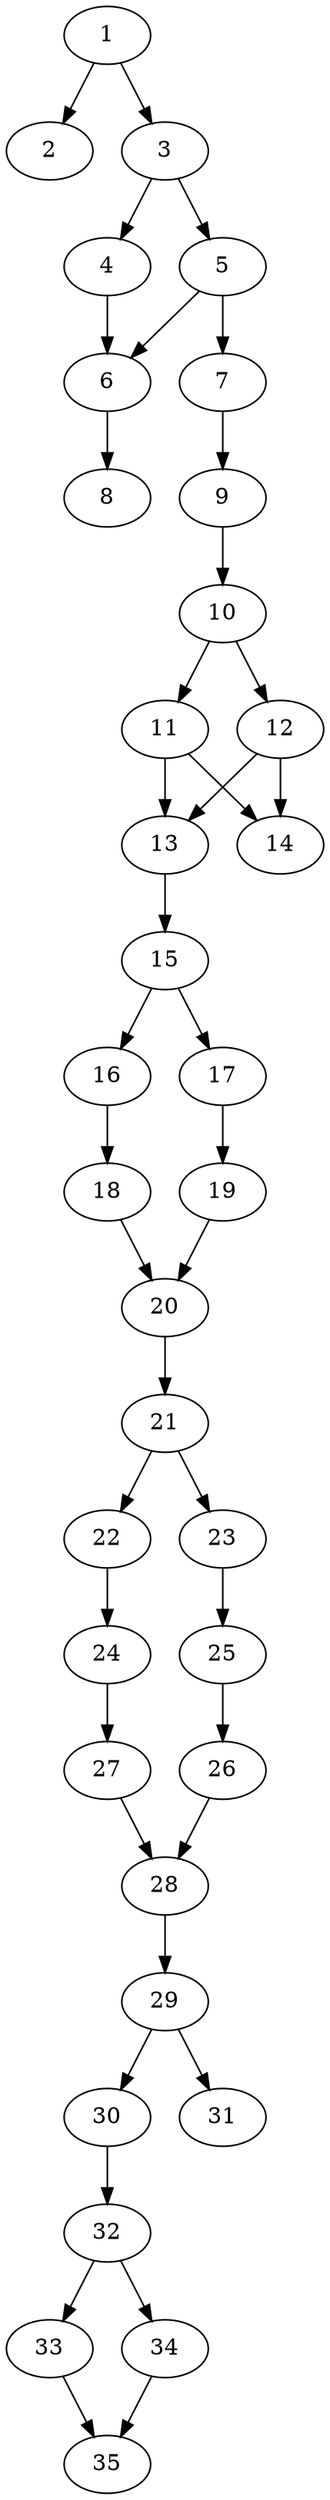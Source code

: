 // DAG automatically generated by daggen at Thu Oct  3 14:05:36 2019
// ./daggen --dot -n 35 --ccr 0.4 --fat 0.3 --regular 0.5 --density 0.7 --mindata 5242880 --maxdata 52428800 
digraph G {
  1 [size="60554240", alpha="0.14", expect_size="24221696"] 
  1 -> 2 [size ="24221696"]
  1 -> 3 [size ="24221696"]
  2 [size="126673920", alpha="0.18", expect_size="50669568"] 
  3 [size="122652160", alpha="0.12", expect_size="49060864"] 
  3 -> 4 [size ="49060864"]
  3 -> 5 [size ="49060864"]
  4 [size="45864960", alpha="0.05", expect_size="18345984"] 
  4 -> 6 [size ="18345984"]
  5 [size="22228480", alpha="0.07", expect_size="8891392"] 
  5 -> 6 [size ="8891392"]
  5 -> 7 [size ="8891392"]
  6 [size="93322240", alpha="0.11", expect_size="37328896"] 
  6 -> 8 [size ="37328896"]
  7 [size="48660480", alpha="0.16", expect_size="19464192"] 
  7 -> 9 [size ="19464192"]
  8 [size="65492480", alpha="0.16", expect_size="26196992"] 
  9 [size="54105600", alpha="0.18", expect_size="21642240"] 
  9 -> 10 [size ="21642240"]
  10 [size="41328640", alpha="0.09", expect_size="16531456"] 
  10 -> 11 [size ="16531456"]
  10 -> 12 [size ="16531456"]
  11 [size="66204160", alpha="0.02", expect_size="26481664"] 
  11 -> 13 [size ="26481664"]
  11 -> 14 [size ="26481664"]
  12 [size="28352000", alpha="0.05", expect_size="11340800"] 
  12 -> 13 [size ="11340800"]
  12 -> 14 [size ="11340800"]
  13 [size="18414080", alpha="0.09", expect_size="7365632"] 
  13 -> 15 [size ="7365632"]
  14 [size="91476480", alpha="0.03", expect_size="36590592"] 
  15 [size="123691520", alpha="0.15", expect_size="49476608"] 
  15 -> 16 [size ="49476608"]
  15 -> 17 [size ="49476608"]
  16 [size="48839680", alpha="0.19", expect_size="19535872"] 
  16 -> 18 [size ="19535872"]
  17 [size="113233920", alpha="0.16", expect_size="45293568"] 
  17 -> 19 [size ="45293568"]
  18 [size="92313600", alpha="0.05", expect_size="36925440"] 
  18 -> 20 [size ="36925440"]
  19 [size="67235840", alpha="0.00", expect_size="26894336"] 
  19 -> 20 [size ="26894336"]
  20 [size="56788480", alpha="0.03", expect_size="22715392"] 
  20 -> 21 [size ="22715392"]
  21 [size="107233280", alpha="0.14", expect_size="42893312"] 
  21 -> 22 [size ="42893312"]
  21 -> 23 [size ="42893312"]
  22 [size="118528000", alpha="0.04", expect_size="47411200"] 
  22 -> 24 [size ="47411200"]
  23 [size="32291840", alpha="0.12", expect_size="12916736"] 
  23 -> 25 [size ="12916736"]
  24 [size="84764160", alpha="0.06", expect_size="33905664"] 
  24 -> 27 [size ="33905664"]
  25 [size="100843520", alpha="0.02", expect_size="40337408"] 
  25 -> 26 [size ="40337408"]
  26 [size="70673920", alpha="0.11", expect_size="28269568"] 
  26 -> 28 [size ="28269568"]
  27 [size="62261760", alpha="0.06", expect_size="24904704"] 
  27 -> 28 [size ="24904704"]
  28 [size="39306240", alpha="0.10", expect_size="15722496"] 
  28 -> 29 [size ="15722496"]
  29 [size="69204480", alpha="0.01", expect_size="27681792"] 
  29 -> 30 [size ="27681792"]
  29 -> 31 [size ="27681792"]
  30 [size="72035840", alpha="0.17", expect_size="28814336"] 
  30 -> 32 [size ="28814336"]
  31 [size="90304000", alpha="0.02", expect_size="36121600"] 
  32 [size="53491200", alpha="0.09", expect_size="21396480"] 
  32 -> 33 [size ="21396480"]
  32 -> 34 [size ="21396480"]
  33 [size="75171840", alpha="0.18", expect_size="30068736"] 
  33 -> 35 [size ="30068736"]
  34 [size="28953600", alpha="0.19", expect_size="11581440"] 
  34 -> 35 [size ="11581440"]
  35 [size="65566720", alpha="0.20", expect_size="26226688"] 
}
